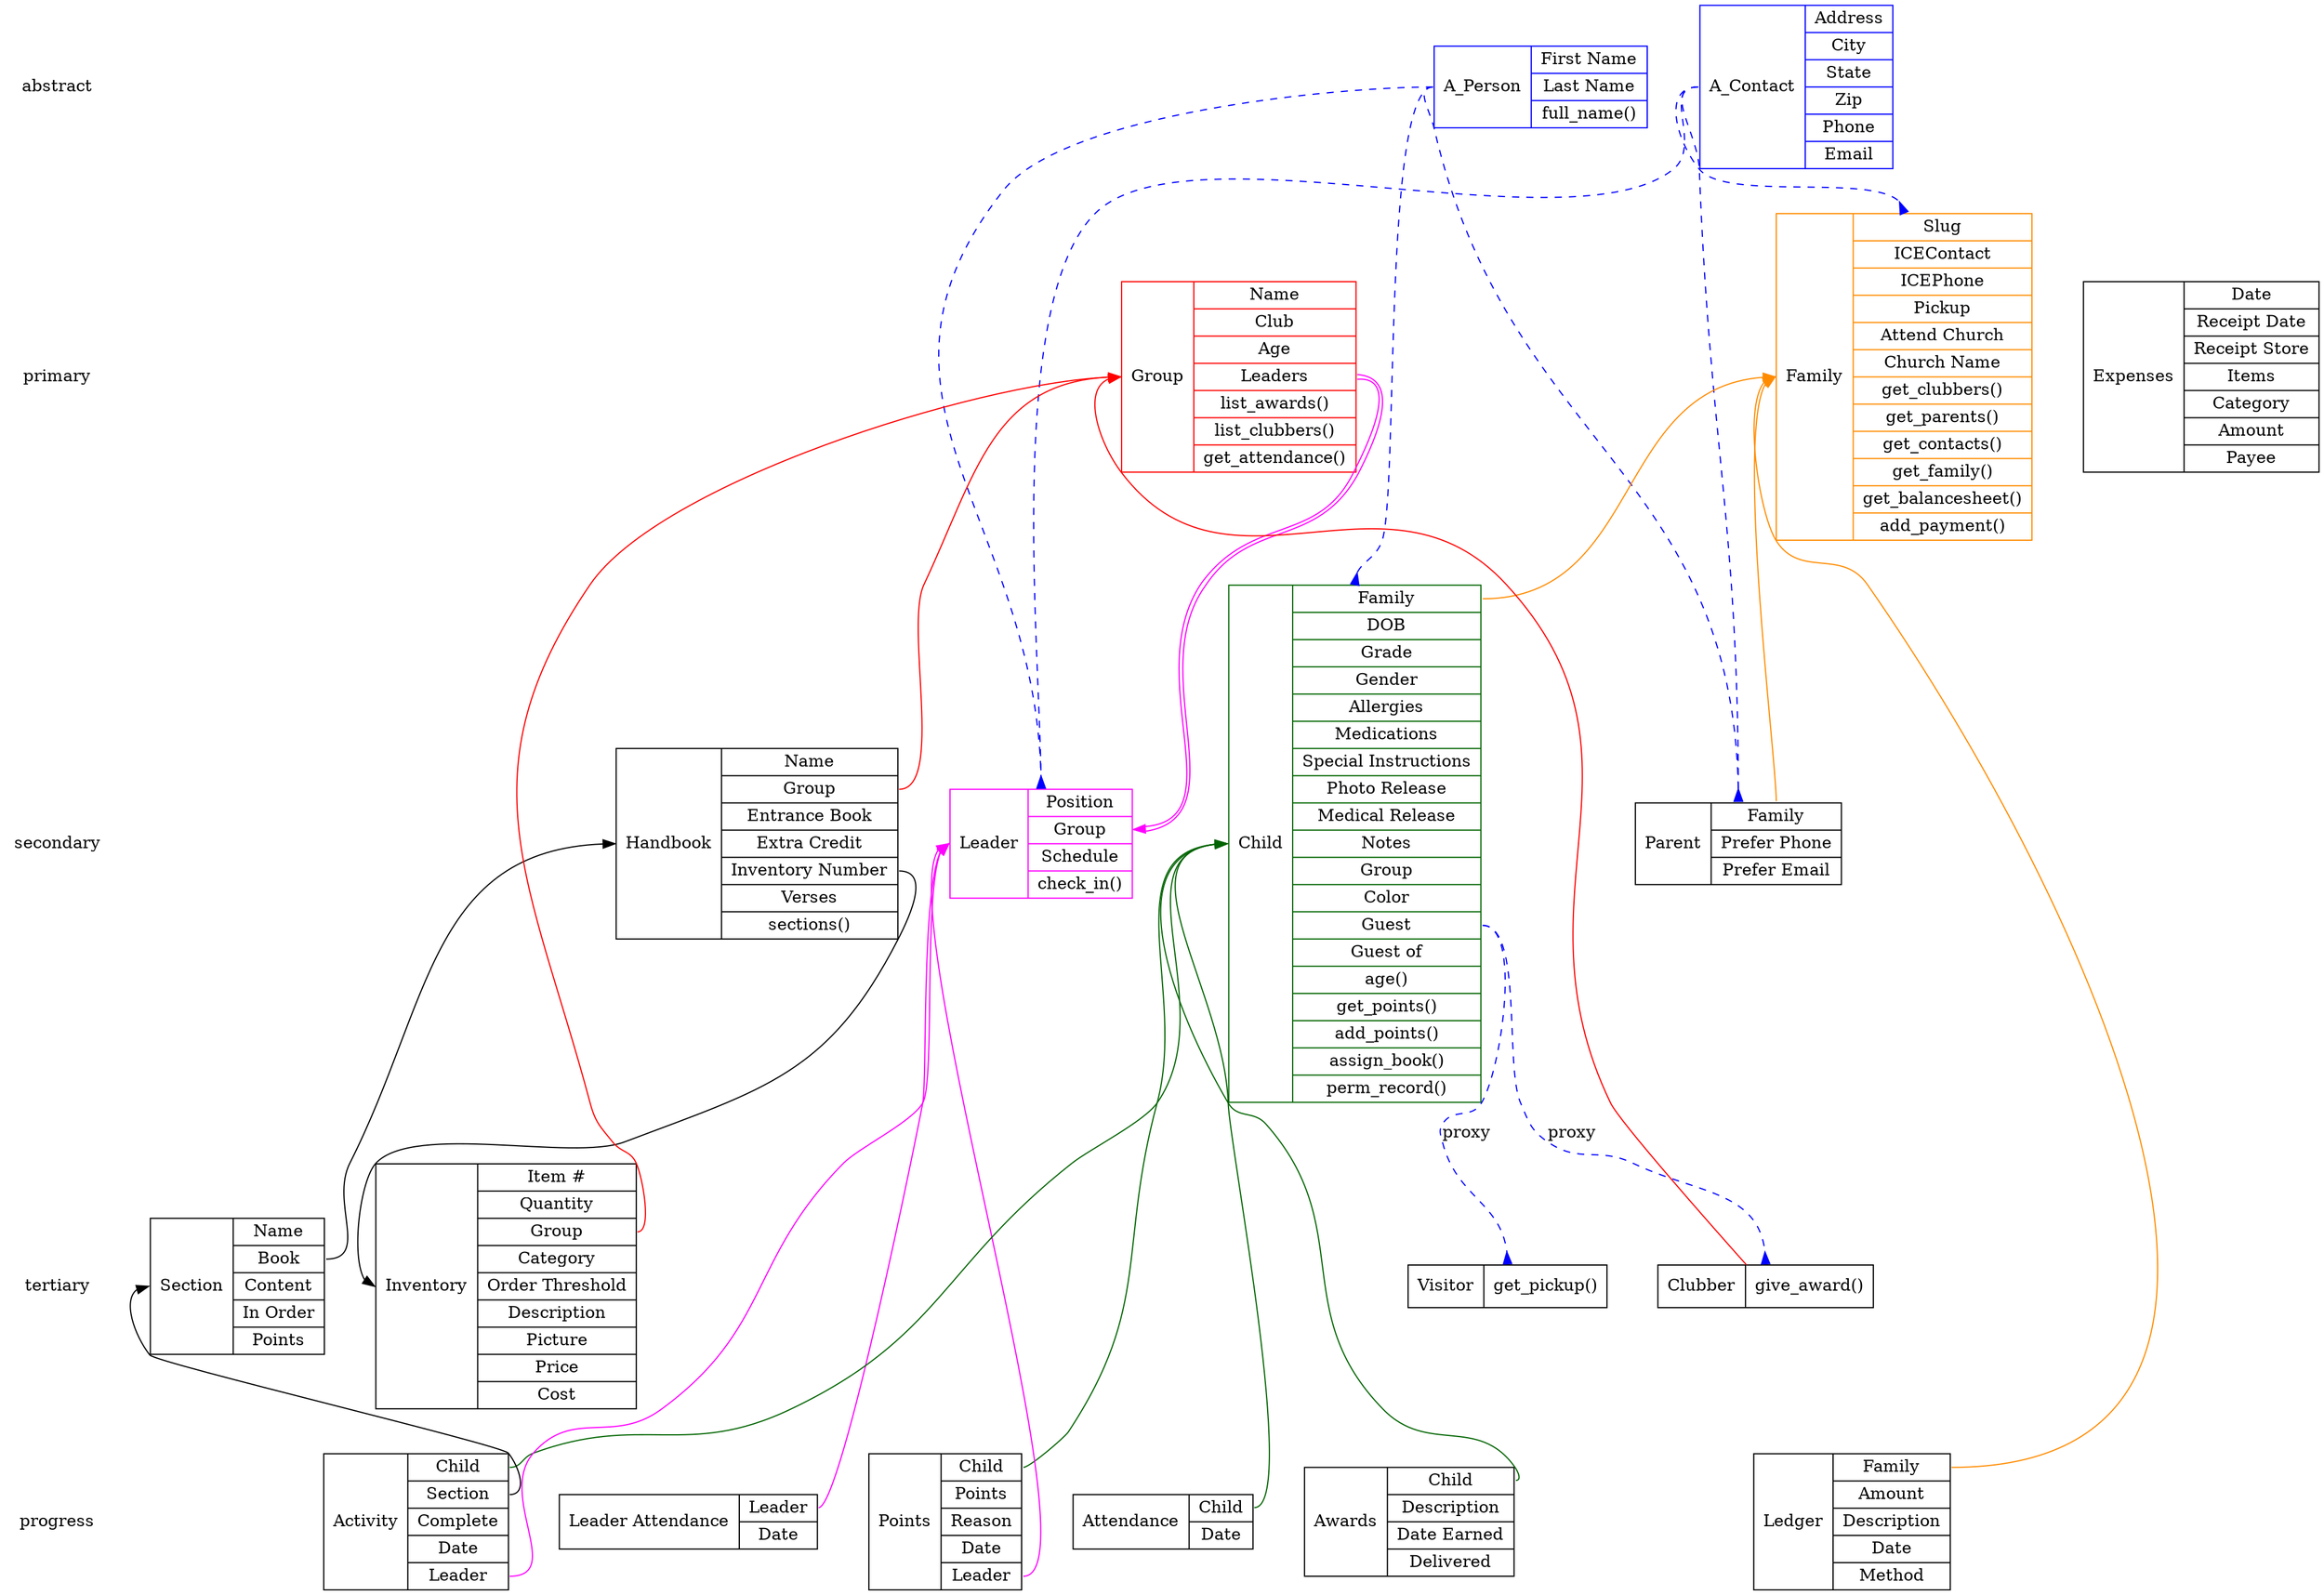digraph awanas {

// concentrate=true;
// splines=;

node [shape=record];
nodesep=.6;

// Rank-order
{
    node [shape=plaintext];
    edge [style=invis];
    abstract -> primary -> secondary -> tertiary -> progress;
}
{
    { rank=same; abstract; A_person; A_contact; }
    { rank=same; primary; family; expenses; group; };
    { rank=same; secondary; child; parent; handbook; leader;};
    { rank=same; tertiary; visitor; clubber; section; inv; };
    { rank=same; progress; ledger; points; attendance; l_attendance; award; activity; };
}

//Abstract Models
{
    A_person [color=blue label="A_Person|{First Name|
                                          Last Name|
                                          full_name()}"];
    A_contact [color=blue label="A_Contact|{Address|
                                            City|
                                            State|
                                            Zip|
                                            Phone|
                                            Email}"];
}

// People
{
    leader [color=magenta label="<id>Leader|{Position|
                                             <group>Group|
                                             Schedule|
                                             <check_in>check_in()}"];
    child [color=darkgreen label="<id>Child|{<family>Family|
                                             <dob>DOB|
                                             Grade|
                                             Gender|
                                             Allergies|
                                             Medications|
                                             Special Instructions|
                                             Photo Release|
                                             Medical Release|
                                             Notes|
                                             <group>Group|
                                             Color|
                                             <guest>Guest|
                                             Guest of|
                                             <age>age()|
                                             <get_points>get_points()|
                                             <add_points>add_points()|
                                             <assign>assign_book()|
                                             <record>perm_record()}"];
    visitor [label="<id>Visitor|{get_pickup()}"]
    clubber [label="<id>Clubber|{<award>give_award()}"]
    parent [label="<id>Parent|{<family>Family|
                               <pref_ph>Prefer Phone|
                               <pref_e>Prefer Email}"];
    family [color=darkorange label="<id>Family|{Slug|
                                                ICEContact|
                                                ICEPhone|
                                                Pickup|
                                                Attend Church|
                                                Church Name|
                                                <get_clubbers>get_clubbers()|
                                                <get_parents>get_parents()|
                                                <get_contacts>get_contacts()|
                                                <get_family>get_family()|
                                                <balance>get_balancesheet()|
                                                <add_payment>add_payment()}"];
}

// Club Info
 {
    group [color=red label="<id>Group|{Name|
                                       Club|
                                       Age|
                                       <leader>Leaders|
                                       <list_awards>list_awards()|
                                       <list_clubbers>list_clubbers()|
                                       <attendance>get_attendance()}" ];
    handbook [label="<id>Handbook|{Name|
                                   <group>Group|
                                   Entrance Book|
                                   Extra Credit|
                                   <inv>Inventory Number|
                                   Verses|
                                   sections()}"];
    section [label="<id>Section|{Name|
                                 <book>Book|
                                 Content|
                                 In Order|
                                 Points}"];
    inv [label="<id>Inventory|{<id>Item #|
                               Quantity|
                               <group>Group|
                               Category|
                               Order Threshold|
                               Description|
                               Picture|
                               Price|
                               Cost}"];
    activity [label="<id>Activity|{<child>Child|
                                   <section>Section|
                                   Complete|
                                   Date|
                                   <leader>Leader}"];
    points [label="<id>Points|{<child>Child|
                               Points|
                               Reason|
                               Date|
                               <leader>Leader}"];
    award [label="<id>Awards|{<child>Child|
                              Description|
                              Date Earned|
                              Delivered}"];
    attendance [label="<id>Attendance|{<child>Child|
                                       Date}"];
    l_attendance [label="<id>Leader Attendance|{<leader>Leader|
                                                Date}"];
    ledger [label="<id>Ledger|{<family>Family|
                               Amount|
                               Description|
                               Date|
                               Method}"];
    expenses [label="<id>Expenses|{Date|
                                   Receipt Date|
                                   Receipt Store|
                                   Items|
                                   Category|
                                   Amount|
                                   Payee}"];
}



// Abstract Model Relationships
{
    edge [color=blue style=dashed arrowhead=inv]
    A_person:w -> leader:n
    A_contact:w -> leader:n
    A_person:w -> parent:n
    A_contact:w -> parent:n
    A_contact:w -> family:n
    A_person:w -> child:n
    child:guest:e -> visitor:n [label="proxy"]
    child:guest:e -> clubber:n [label="proxy"]
}

// Foreign Keys
// -> family
{
    edge [color=darkorange]
    child:family -> family:id:w
    parent:family -> family:id:w
    ledger:family:e -> family:id:w
}

// -> child
{
    edge [color=darkgreen]
    activity:child:e -> child:id:w
    points:child:e -> child:id:w
    award:child:e -> child:id:w
    attendance:child:e -> child:id:w
}

// -> group
{
    edge [color=red]
    handbook:group -> group:id:w
    clubber:group -> group:id:w
    inv:group -> "group":id:w
}

// -> leader
{
    edge [color=magenta]
    points:leader:e -> leader:id:w
    l_attendance:leader:e -> leader:id:w
    activity:leader:e -> leader:id:w
    "group":leader:e -> leader:group:e [color="magenta:invis:magenta"]
}

// -> *
{
    handbook:inv -> inv:id:w
    section:book -> handbook:id:w
    activity:section -> section:id:w
}

}

